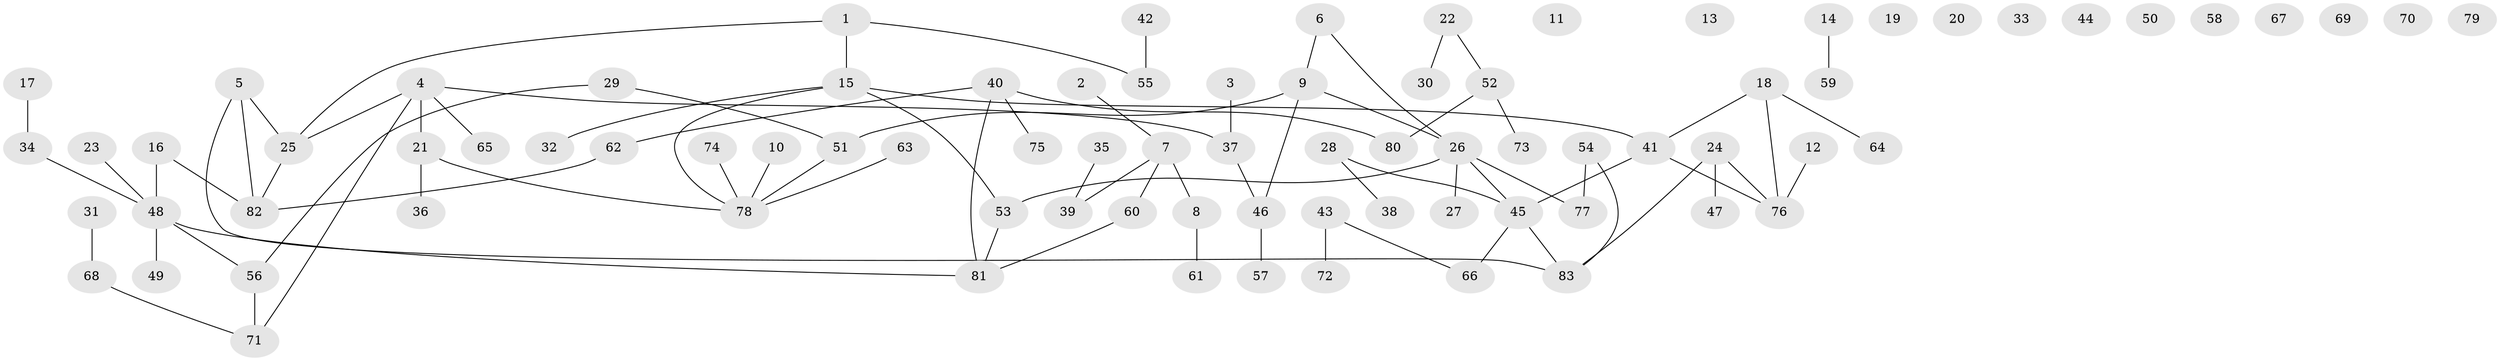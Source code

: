 // coarse degree distribution, {2: 0.17391304347826086, 5: 0.08695652173913043, 3: 0.21739130434782608, 7: 0.021739130434782608, 1: 0.3695652173913043, 4: 0.13043478260869565}
// Generated by graph-tools (version 1.1) at 2025/48/03/04/25 22:48:22]
// undirected, 83 vertices, 83 edges
graph export_dot {
  node [color=gray90,style=filled];
  1;
  2;
  3;
  4;
  5;
  6;
  7;
  8;
  9;
  10;
  11;
  12;
  13;
  14;
  15;
  16;
  17;
  18;
  19;
  20;
  21;
  22;
  23;
  24;
  25;
  26;
  27;
  28;
  29;
  30;
  31;
  32;
  33;
  34;
  35;
  36;
  37;
  38;
  39;
  40;
  41;
  42;
  43;
  44;
  45;
  46;
  47;
  48;
  49;
  50;
  51;
  52;
  53;
  54;
  55;
  56;
  57;
  58;
  59;
  60;
  61;
  62;
  63;
  64;
  65;
  66;
  67;
  68;
  69;
  70;
  71;
  72;
  73;
  74;
  75;
  76;
  77;
  78;
  79;
  80;
  81;
  82;
  83;
  1 -- 15;
  1 -- 25;
  1 -- 55;
  2 -- 7;
  3 -- 37;
  4 -- 21;
  4 -- 25;
  4 -- 37;
  4 -- 65;
  4 -- 71;
  5 -- 25;
  5 -- 82;
  5 -- 83;
  6 -- 9;
  6 -- 26;
  7 -- 8;
  7 -- 39;
  7 -- 60;
  8 -- 61;
  9 -- 26;
  9 -- 46;
  9 -- 51;
  10 -- 78;
  12 -- 76;
  14 -- 59;
  15 -- 32;
  15 -- 41;
  15 -- 53;
  15 -- 78;
  16 -- 48;
  16 -- 82;
  17 -- 34;
  18 -- 41;
  18 -- 64;
  18 -- 76;
  21 -- 36;
  21 -- 78;
  22 -- 30;
  22 -- 52;
  23 -- 48;
  24 -- 47;
  24 -- 76;
  24 -- 83;
  25 -- 82;
  26 -- 27;
  26 -- 45;
  26 -- 53;
  26 -- 77;
  28 -- 38;
  28 -- 45;
  29 -- 51;
  29 -- 56;
  31 -- 68;
  34 -- 48;
  35 -- 39;
  37 -- 46;
  40 -- 62;
  40 -- 75;
  40 -- 80;
  40 -- 81;
  41 -- 45;
  41 -- 76;
  42 -- 55;
  43 -- 66;
  43 -- 72;
  45 -- 66;
  45 -- 83;
  46 -- 57;
  48 -- 49;
  48 -- 56;
  48 -- 81;
  51 -- 78;
  52 -- 73;
  52 -- 80;
  53 -- 81;
  54 -- 77;
  54 -- 83;
  56 -- 71;
  60 -- 81;
  62 -- 82;
  63 -- 78;
  68 -- 71;
  74 -- 78;
}
